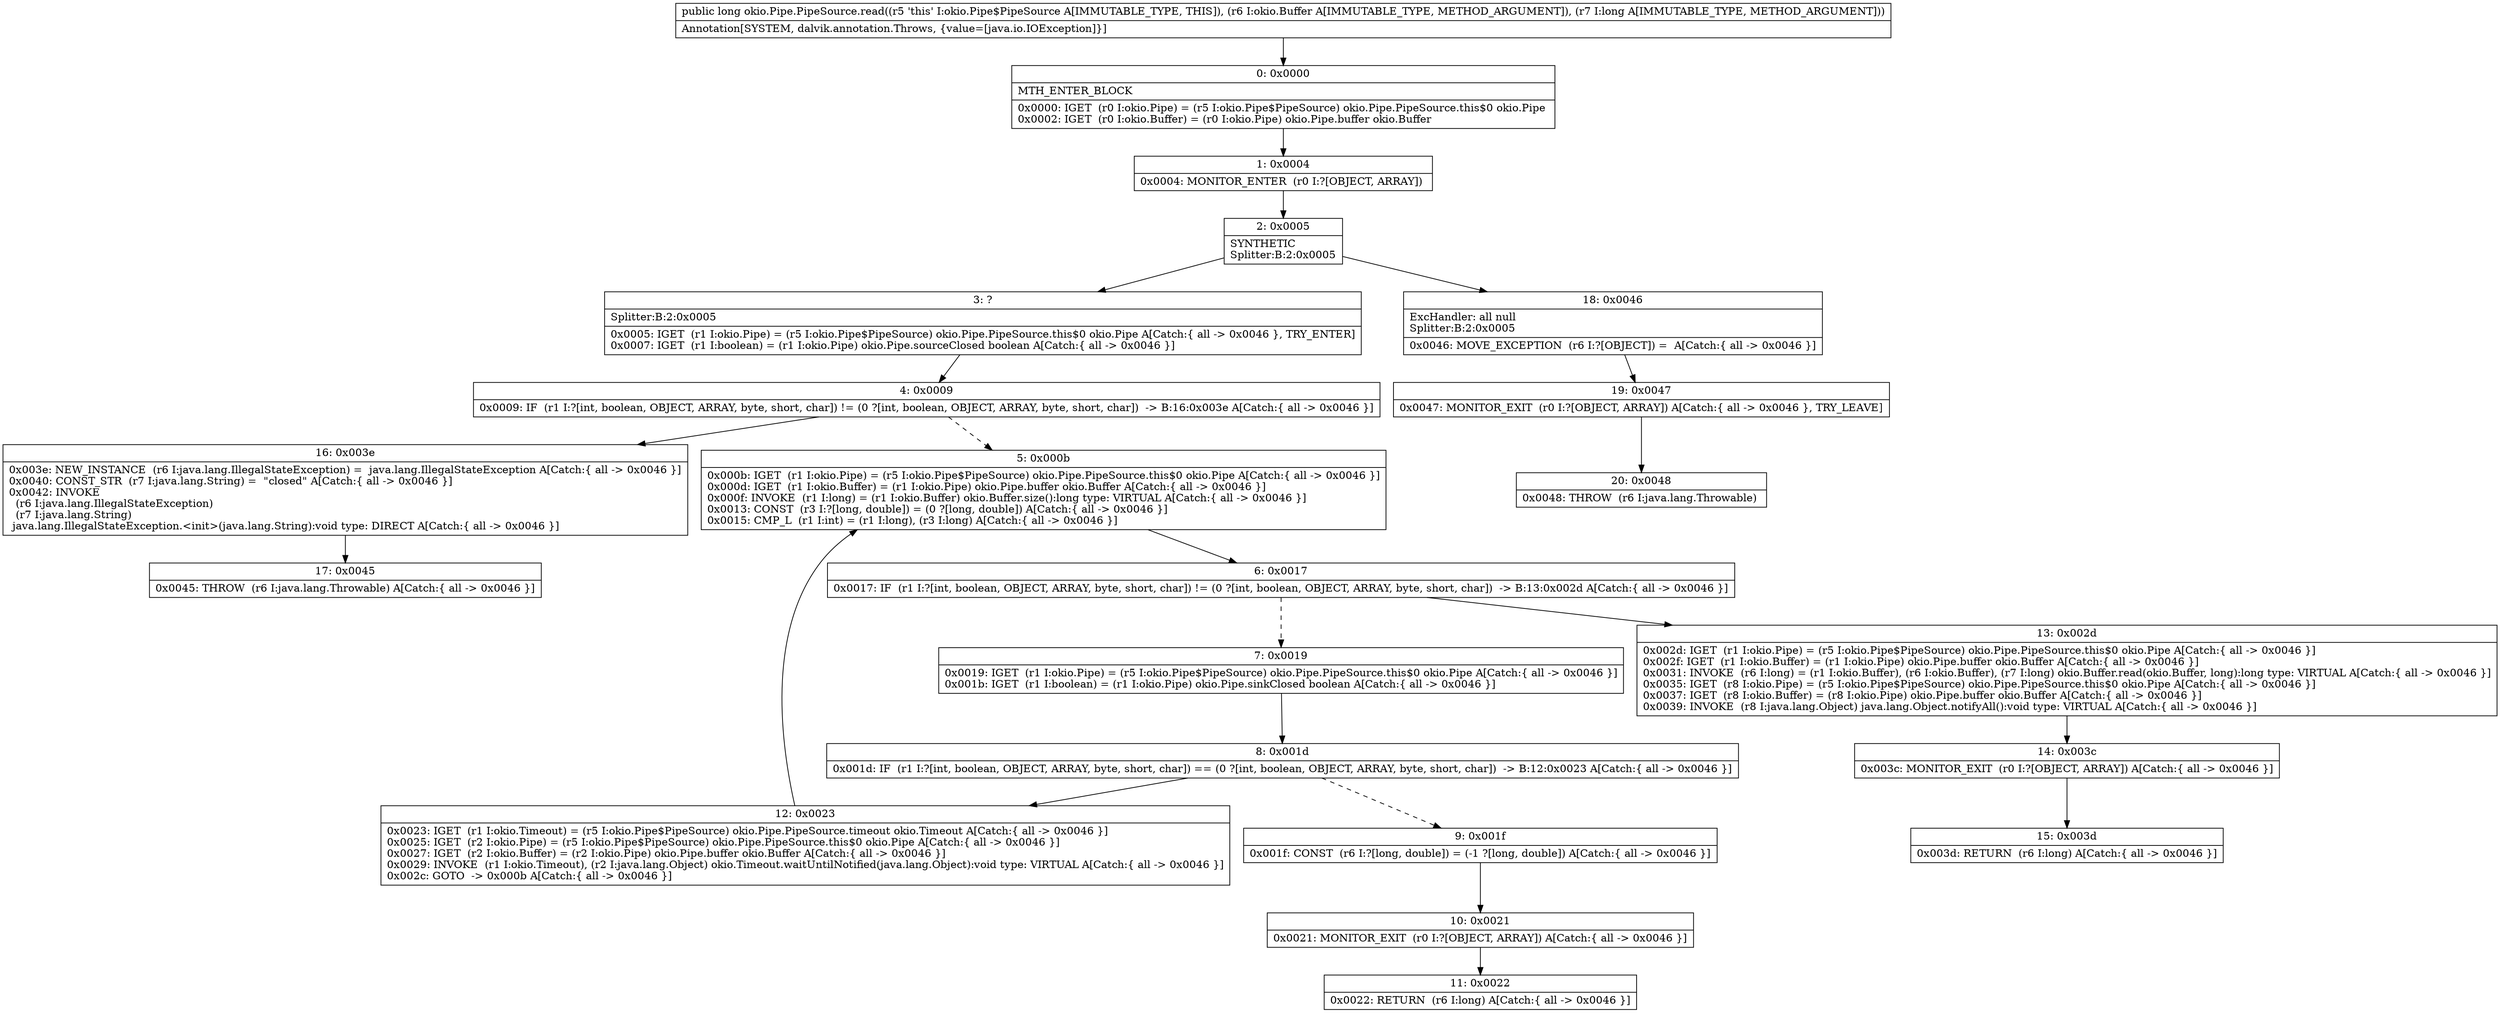 digraph "CFG forokio.Pipe.PipeSource.read(Lokio\/Buffer;J)J" {
Node_0 [shape=record,label="{0\:\ 0x0000|MTH_ENTER_BLOCK\l|0x0000: IGET  (r0 I:okio.Pipe) = (r5 I:okio.Pipe$PipeSource) okio.Pipe.PipeSource.this$0 okio.Pipe \l0x0002: IGET  (r0 I:okio.Buffer) = (r0 I:okio.Pipe) okio.Pipe.buffer okio.Buffer \l}"];
Node_1 [shape=record,label="{1\:\ 0x0004|0x0004: MONITOR_ENTER  (r0 I:?[OBJECT, ARRAY]) \l}"];
Node_2 [shape=record,label="{2\:\ 0x0005|SYNTHETIC\lSplitter:B:2:0x0005\l}"];
Node_3 [shape=record,label="{3\:\ ?|Splitter:B:2:0x0005\l|0x0005: IGET  (r1 I:okio.Pipe) = (r5 I:okio.Pipe$PipeSource) okio.Pipe.PipeSource.this$0 okio.Pipe A[Catch:\{ all \-\> 0x0046 \}, TRY_ENTER]\l0x0007: IGET  (r1 I:boolean) = (r1 I:okio.Pipe) okio.Pipe.sourceClosed boolean A[Catch:\{ all \-\> 0x0046 \}]\l}"];
Node_4 [shape=record,label="{4\:\ 0x0009|0x0009: IF  (r1 I:?[int, boolean, OBJECT, ARRAY, byte, short, char]) != (0 ?[int, boolean, OBJECT, ARRAY, byte, short, char])  \-\> B:16:0x003e A[Catch:\{ all \-\> 0x0046 \}]\l}"];
Node_5 [shape=record,label="{5\:\ 0x000b|0x000b: IGET  (r1 I:okio.Pipe) = (r5 I:okio.Pipe$PipeSource) okio.Pipe.PipeSource.this$0 okio.Pipe A[Catch:\{ all \-\> 0x0046 \}]\l0x000d: IGET  (r1 I:okio.Buffer) = (r1 I:okio.Pipe) okio.Pipe.buffer okio.Buffer A[Catch:\{ all \-\> 0x0046 \}]\l0x000f: INVOKE  (r1 I:long) = (r1 I:okio.Buffer) okio.Buffer.size():long type: VIRTUAL A[Catch:\{ all \-\> 0x0046 \}]\l0x0013: CONST  (r3 I:?[long, double]) = (0 ?[long, double]) A[Catch:\{ all \-\> 0x0046 \}]\l0x0015: CMP_L  (r1 I:int) = (r1 I:long), (r3 I:long) A[Catch:\{ all \-\> 0x0046 \}]\l}"];
Node_6 [shape=record,label="{6\:\ 0x0017|0x0017: IF  (r1 I:?[int, boolean, OBJECT, ARRAY, byte, short, char]) != (0 ?[int, boolean, OBJECT, ARRAY, byte, short, char])  \-\> B:13:0x002d A[Catch:\{ all \-\> 0x0046 \}]\l}"];
Node_7 [shape=record,label="{7\:\ 0x0019|0x0019: IGET  (r1 I:okio.Pipe) = (r5 I:okio.Pipe$PipeSource) okio.Pipe.PipeSource.this$0 okio.Pipe A[Catch:\{ all \-\> 0x0046 \}]\l0x001b: IGET  (r1 I:boolean) = (r1 I:okio.Pipe) okio.Pipe.sinkClosed boolean A[Catch:\{ all \-\> 0x0046 \}]\l}"];
Node_8 [shape=record,label="{8\:\ 0x001d|0x001d: IF  (r1 I:?[int, boolean, OBJECT, ARRAY, byte, short, char]) == (0 ?[int, boolean, OBJECT, ARRAY, byte, short, char])  \-\> B:12:0x0023 A[Catch:\{ all \-\> 0x0046 \}]\l}"];
Node_9 [shape=record,label="{9\:\ 0x001f|0x001f: CONST  (r6 I:?[long, double]) = (\-1 ?[long, double]) A[Catch:\{ all \-\> 0x0046 \}]\l}"];
Node_10 [shape=record,label="{10\:\ 0x0021|0x0021: MONITOR_EXIT  (r0 I:?[OBJECT, ARRAY]) A[Catch:\{ all \-\> 0x0046 \}]\l}"];
Node_11 [shape=record,label="{11\:\ 0x0022|0x0022: RETURN  (r6 I:long) A[Catch:\{ all \-\> 0x0046 \}]\l}"];
Node_12 [shape=record,label="{12\:\ 0x0023|0x0023: IGET  (r1 I:okio.Timeout) = (r5 I:okio.Pipe$PipeSource) okio.Pipe.PipeSource.timeout okio.Timeout A[Catch:\{ all \-\> 0x0046 \}]\l0x0025: IGET  (r2 I:okio.Pipe) = (r5 I:okio.Pipe$PipeSource) okio.Pipe.PipeSource.this$0 okio.Pipe A[Catch:\{ all \-\> 0x0046 \}]\l0x0027: IGET  (r2 I:okio.Buffer) = (r2 I:okio.Pipe) okio.Pipe.buffer okio.Buffer A[Catch:\{ all \-\> 0x0046 \}]\l0x0029: INVOKE  (r1 I:okio.Timeout), (r2 I:java.lang.Object) okio.Timeout.waitUntilNotified(java.lang.Object):void type: VIRTUAL A[Catch:\{ all \-\> 0x0046 \}]\l0x002c: GOTO  \-\> 0x000b A[Catch:\{ all \-\> 0x0046 \}]\l}"];
Node_13 [shape=record,label="{13\:\ 0x002d|0x002d: IGET  (r1 I:okio.Pipe) = (r5 I:okio.Pipe$PipeSource) okio.Pipe.PipeSource.this$0 okio.Pipe A[Catch:\{ all \-\> 0x0046 \}]\l0x002f: IGET  (r1 I:okio.Buffer) = (r1 I:okio.Pipe) okio.Pipe.buffer okio.Buffer A[Catch:\{ all \-\> 0x0046 \}]\l0x0031: INVOKE  (r6 I:long) = (r1 I:okio.Buffer), (r6 I:okio.Buffer), (r7 I:long) okio.Buffer.read(okio.Buffer, long):long type: VIRTUAL A[Catch:\{ all \-\> 0x0046 \}]\l0x0035: IGET  (r8 I:okio.Pipe) = (r5 I:okio.Pipe$PipeSource) okio.Pipe.PipeSource.this$0 okio.Pipe A[Catch:\{ all \-\> 0x0046 \}]\l0x0037: IGET  (r8 I:okio.Buffer) = (r8 I:okio.Pipe) okio.Pipe.buffer okio.Buffer A[Catch:\{ all \-\> 0x0046 \}]\l0x0039: INVOKE  (r8 I:java.lang.Object) java.lang.Object.notifyAll():void type: VIRTUAL A[Catch:\{ all \-\> 0x0046 \}]\l}"];
Node_14 [shape=record,label="{14\:\ 0x003c|0x003c: MONITOR_EXIT  (r0 I:?[OBJECT, ARRAY]) A[Catch:\{ all \-\> 0x0046 \}]\l}"];
Node_15 [shape=record,label="{15\:\ 0x003d|0x003d: RETURN  (r6 I:long) A[Catch:\{ all \-\> 0x0046 \}]\l}"];
Node_16 [shape=record,label="{16\:\ 0x003e|0x003e: NEW_INSTANCE  (r6 I:java.lang.IllegalStateException) =  java.lang.IllegalStateException A[Catch:\{ all \-\> 0x0046 \}]\l0x0040: CONST_STR  (r7 I:java.lang.String) =  \"closed\" A[Catch:\{ all \-\> 0x0046 \}]\l0x0042: INVOKE  \l  (r6 I:java.lang.IllegalStateException)\l  (r7 I:java.lang.String)\l java.lang.IllegalStateException.\<init\>(java.lang.String):void type: DIRECT A[Catch:\{ all \-\> 0x0046 \}]\l}"];
Node_17 [shape=record,label="{17\:\ 0x0045|0x0045: THROW  (r6 I:java.lang.Throwable) A[Catch:\{ all \-\> 0x0046 \}]\l}"];
Node_18 [shape=record,label="{18\:\ 0x0046|ExcHandler: all null\lSplitter:B:2:0x0005\l|0x0046: MOVE_EXCEPTION  (r6 I:?[OBJECT]) =  A[Catch:\{ all \-\> 0x0046 \}]\l}"];
Node_19 [shape=record,label="{19\:\ 0x0047|0x0047: MONITOR_EXIT  (r0 I:?[OBJECT, ARRAY]) A[Catch:\{ all \-\> 0x0046 \}, TRY_LEAVE]\l}"];
Node_20 [shape=record,label="{20\:\ 0x0048|0x0048: THROW  (r6 I:java.lang.Throwable) \l}"];
MethodNode[shape=record,label="{public long okio.Pipe.PipeSource.read((r5 'this' I:okio.Pipe$PipeSource A[IMMUTABLE_TYPE, THIS]), (r6 I:okio.Buffer A[IMMUTABLE_TYPE, METHOD_ARGUMENT]), (r7 I:long A[IMMUTABLE_TYPE, METHOD_ARGUMENT]))  | Annotation[SYSTEM, dalvik.annotation.Throws, \{value=[java.io.IOException]\}]\l}"];
MethodNode -> Node_0;
Node_0 -> Node_1;
Node_1 -> Node_2;
Node_2 -> Node_3;
Node_2 -> Node_18;
Node_3 -> Node_4;
Node_4 -> Node_5[style=dashed];
Node_4 -> Node_16;
Node_5 -> Node_6;
Node_6 -> Node_7[style=dashed];
Node_6 -> Node_13;
Node_7 -> Node_8;
Node_8 -> Node_9[style=dashed];
Node_8 -> Node_12;
Node_9 -> Node_10;
Node_10 -> Node_11;
Node_12 -> Node_5;
Node_13 -> Node_14;
Node_14 -> Node_15;
Node_16 -> Node_17;
Node_18 -> Node_19;
Node_19 -> Node_20;
}

